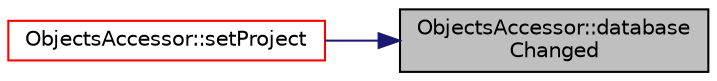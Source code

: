 digraph "ObjectsAccessor::databaseChanged"
{
 // LATEX_PDF_SIZE
  edge [fontname="Helvetica",fontsize="10",labelfontname="Helvetica",labelfontsize="10"];
  node [fontname="Helvetica",fontsize="10",shape=record];
  rankdir="RL";
  Node1 [label="ObjectsAccessor::database\lChanged",height=0.2,width=0.4,color="black", fillcolor="grey75", style="filled", fontcolor="black",tooltip=" "];
  Node1 -> Node2 [dir="back",color="midnightblue",fontsize="10",style="solid",fontname="Helvetica"];
  Node2 [label="ObjectsAccessor::setProject",height=0.2,width=0.4,color="red", fillcolor="white", style="filled",URL="$class_objects_accessor.html#a887c236ace3f47fcdd493c2513ebf318",tooltip=" "];
}

